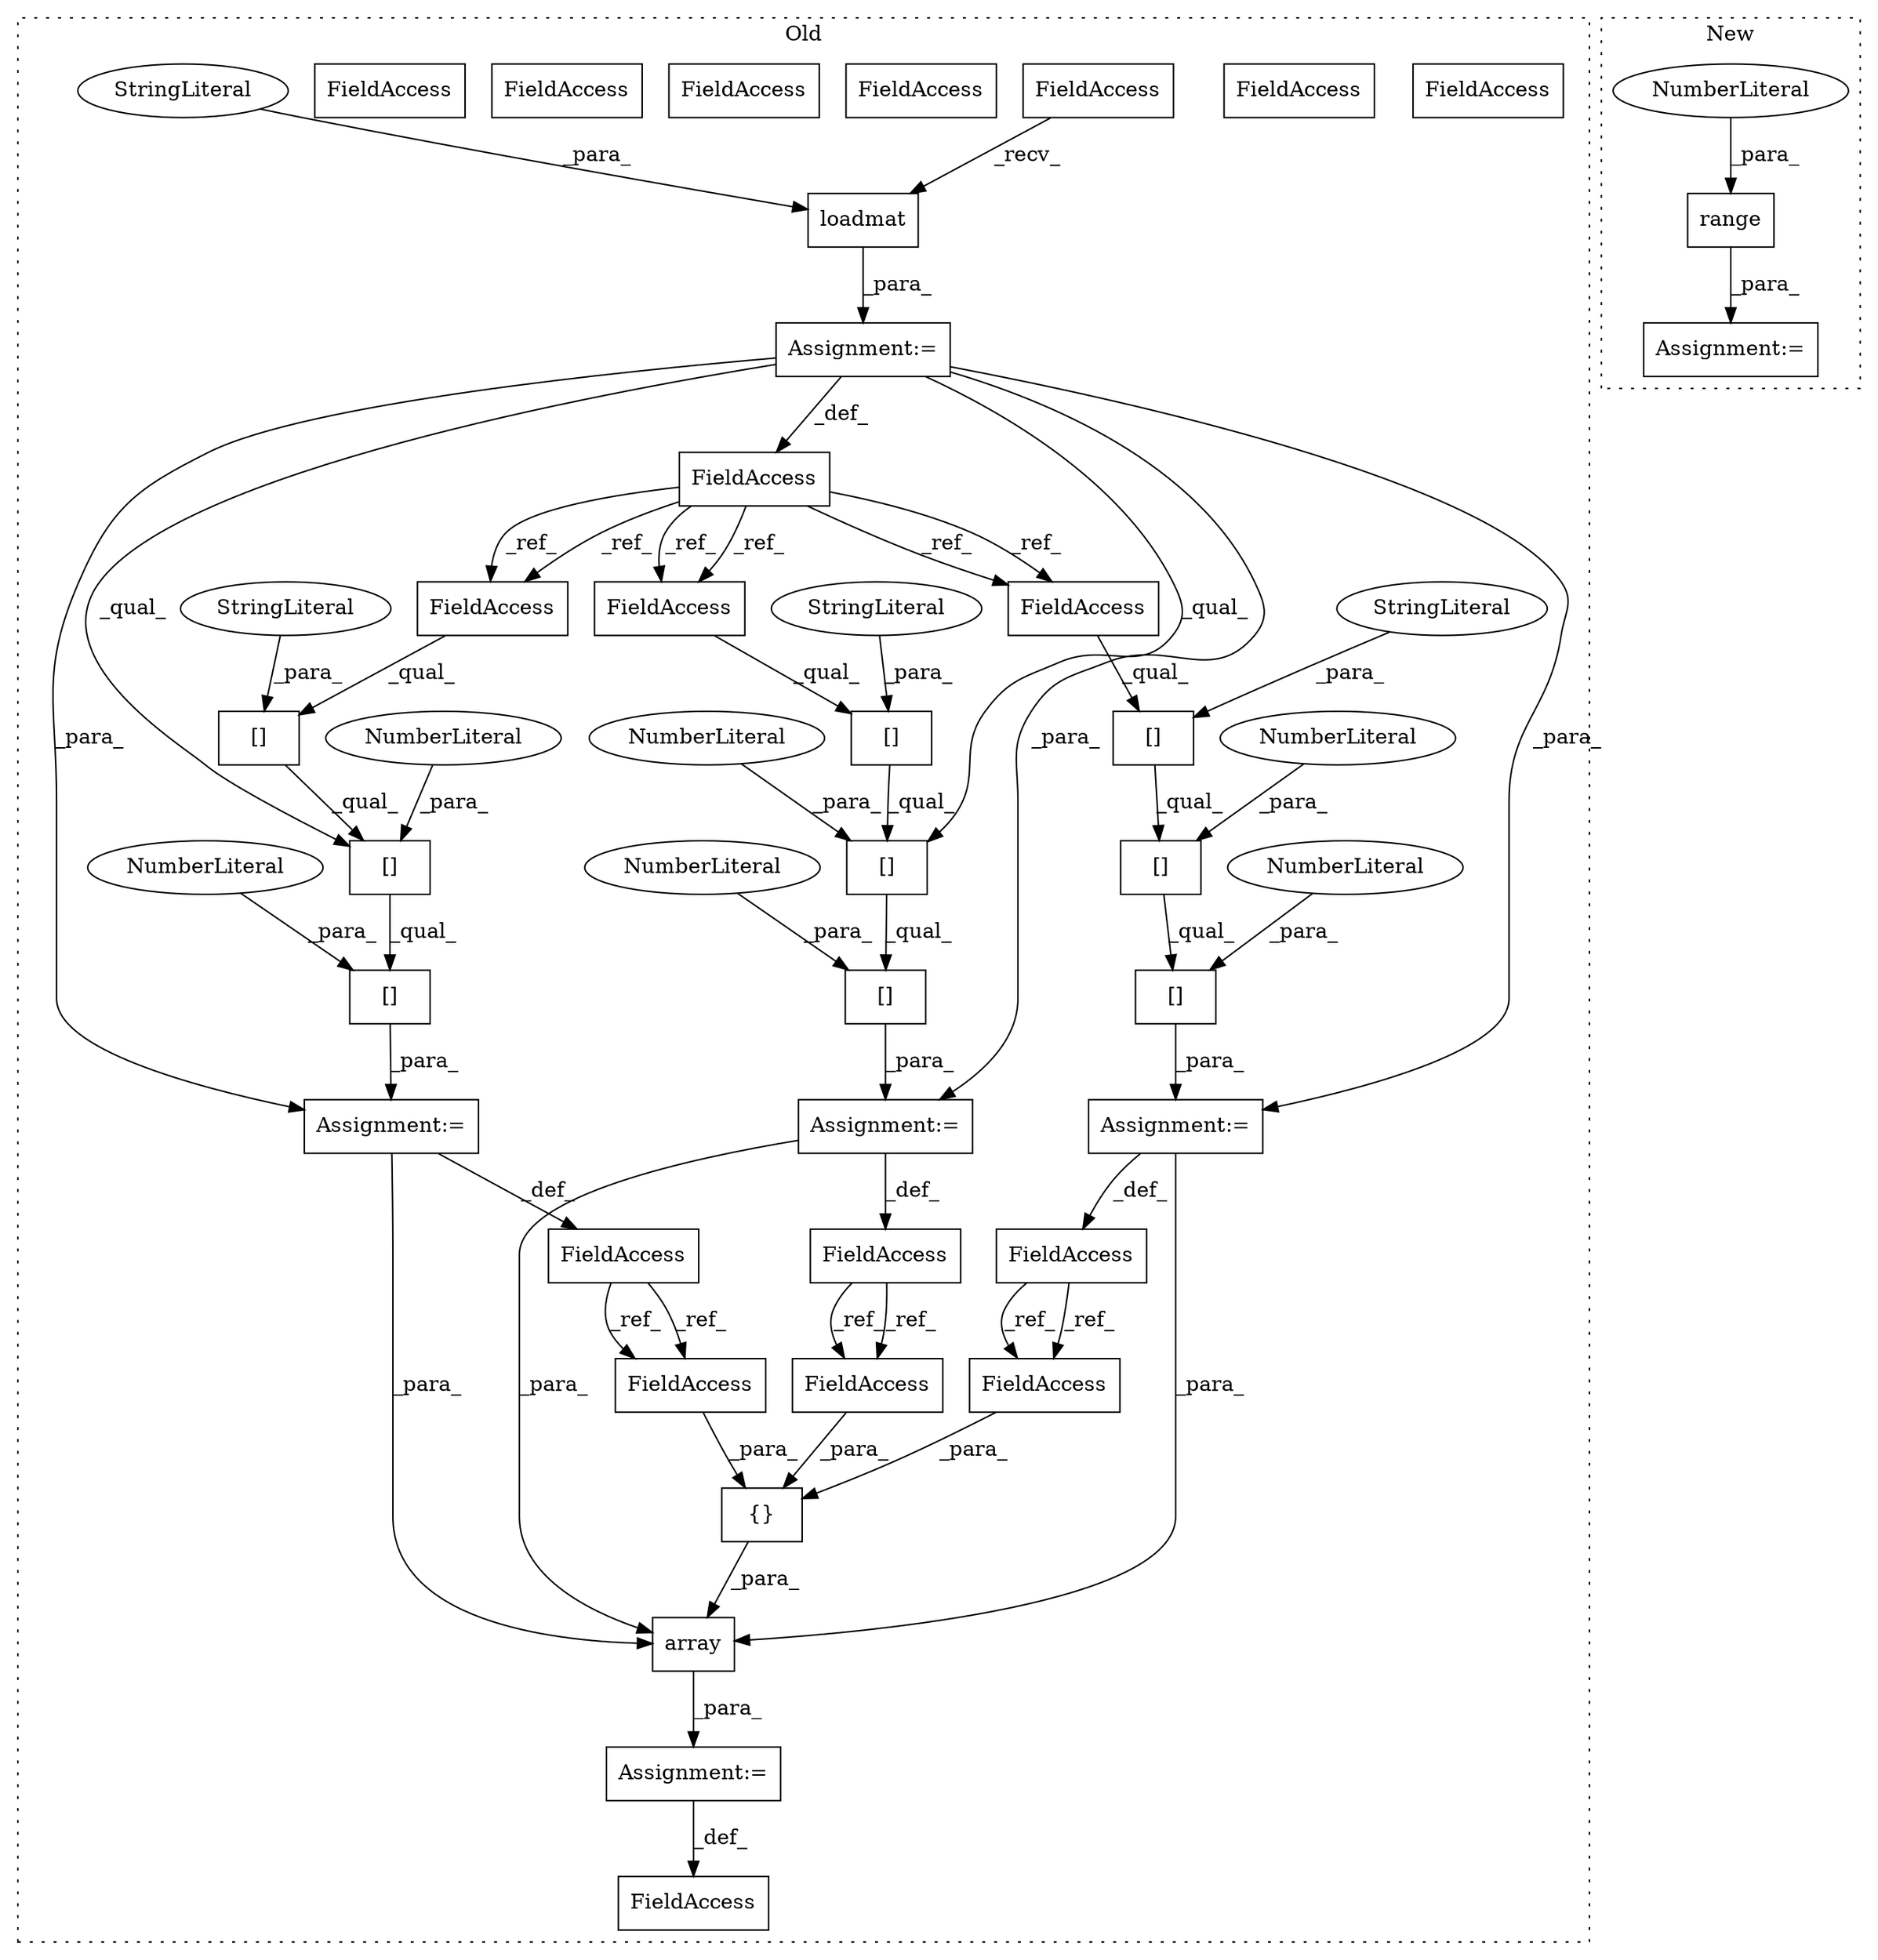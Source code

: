 digraph G {
subgraph cluster0 {
1 [label="loadmat" a="32" s="6693,6734" l="8,1" shape="box"];
3 [label="[]" a="2" s="6789,6803" l="5,1" shape="box"];
5 [label="{}" a="4" s="6880,6912" l="1,1" shape="box"];
6 [label="[]" a="2" s="6827,6847" l="19,1" shape="box"];
7 [label="NumberLiteral" a="34" s="6846" l="1" shape="ellipse"];
8 [label="[]" a="2" s="6751,6771" l="19,1" shape="box"];
9 [label="NumberLiteral" a="34" s="6770" l="1" shape="ellipse"];
10 [label="[]" a="2" s="6789,6806" l="16,1" shape="box"];
11 [label="NumberLiteral" a="34" s="6805" l="1" shape="ellipse"];
12 [label="[]" a="2" s="6827,6841" l="5,1" shape="box"];
13 [label="array" a="32" s="6865,6913" l="6,1" shape="box"];
14 [label="[]" a="2" s="6827,6844" l="16,1" shape="box"];
15 [label="NumberLiteral" a="34" s="6843" l="1" shape="ellipse"];
16 [label="[]" a="2" s="6751,6768" l="16,1" shape="box"];
17 [label="NumberLiteral" a="34" s="6767" l="1" shape="ellipse"];
18 [label="[]" a="2" s="6789,6809" l="19,1" shape="box"];
19 [label="NumberLiteral" a="34" s="6808" l="1" shape="ellipse"];
20 [label="[]" a="2" s="6751,6765" l="5,1" shape="box"];
21 [label="FieldAccess" a="22" s="6891" l="10" shape="box"];
22 [label="FieldAccess" a="22" s="6778" l="10" shape="box"];
23 [label="FieldAccess" a="22" s="6741" l="9" shape="box"];
24 [label="FieldAccess" a="22" s="6902" l="10" shape="box"];
25 [label="FieldAccess" a="22" s="6684" l="5" shape="box"];
26 [label="FieldAccess" a="22" s="6854" l="4" shape="box"];
27 [label="FieldAccess" a="22" s="6816" l="10" shape="box"];
28 [label="FieldAccess" a="22" s="6827" l="4" shape="box"];
29 [label="FieldAccess" a="22" s="6751" l="4" shape="box"];
30 [label="FieldAccess" a="22" s="6679" l="4" shape="box"];
31 [label="FieldAccess" a="22" s="6789" l="4" shape="box"];
32 [label="FieldAccess" a="22" s="6881" l="9" shape="box"];
33 [label="StringLiteral" a="45" s="6794" l="9" shape="ellipse"];
34 [label="StringLiteral" a="45" s="6701" l="33" shape="ellipse"];
35 [label="Assignment:=" a="7" s="6788" l="1" shape="box"];
36 [label="StringLiteral" a="45" s="6756" l="9" shape="ellipse"];
37 [label="Assignment:=" a="7" s="6683" l="1" shape="box"];
38 [label="StringLiteral" a="45" s="6832" l="9" shape="ellipse"];
39 [label="Assignment:=" a="7" s="6858" l="1" shape="box"];
40 [label="Assignment:=" a="7" s="6826" l="1" shape="box"];
41 [label="Assignment:=" a="7" s="6750" l="1" shape="box"];
43 [label="FieldAccess" a="22" s="6891" l="10" shape="box"];
44 [label="FieldAccess" a="22" s="6902" l="10" shape="box"];
45 [label="FieldAccess" a="22" s="6881" l="9" shape="box"];
46 [label="FieldAccess" a="22" s="6751" l="4" shape="box"];
47 [label="FieldAccess" a="22" s="6827" l="4" shape="box"];
48 [label="FieldAccess" a="22" s="6789" l="4" shape="box"];
label = "Old";
style="dotted";
}
subgraph cluster1 {
2 [label="range" a="32" s="7294,7301" l="6,1" shape="box"];
4 [label="NumberLiteral" a="34" s="7300" l="1" shape="ellipse"];
42 [label="Assignment:=" a="7" s="7283" l="28" shape="box"];
label = "New";
style="dotted";
}
1 -> 37 [label="_para_"];
2 -> 42 [label="_para_"];
3 -> 10 [label="_qual_"];
4 -> 2 [label="_para_"];
5 -> 13 [label="_para_"];
6 -> 40 [label="_para_"];
7 -> 6 [label="_para_"];
8 -> 41 [label="_para_"];
9 -> 8 [label="_para_"];
10 -> 18 [label="_qual_"];
11 -> 10 [label="_para_"];
12 -> 14 [label="_qual_"];
13 -> 39 [label="_para_"];
14 -> 6 [label="_qual_"];
15 -> 14 [label="_para_"];
16 -> 8 [label="_qual_"];
17 -> 16 [label="_para_"];
18 -> 35 [label="_para_"];
19 -> 18 [label="_para_"];
20 -> 16 [label="_qual_"];
22 -> 43 [label="_ref_"];
22 -> 43 [label="_ref_"];
23 -> 45 [label="_ref_"];
23 -> 45 [label="_ref_"];
25 -> 1 [label="_recv_"];
27 -> 44 [label="_ref_"];
27 -> 44 [label="_ref_"];
30 -> 46 [label="_ref_"];
30 -> 46 [label="_ref_"];
30 -> 47 [label="_ref_"];
30 -> 47 [label="_ref_"];
30 -> 48 [label="_ref_"];
30 -> 48 [label="_ref_"];
33 -> 3 [label="_para_"];
34 -> 1 [label="_para_"];
35 -> 22 [label="_def_"];
35 -> 13 [label="_para_"];
36 -> 20 [label="_para_"];
37 -> 40 [label="_para_"];
37 -> 10 [label="_qual_"];
37 -> 14 [label="_qual_"];
37 -> 30 [label="_def_"];
37 -> 41 [label="_para_"];
37 -> 35 [label="_para_"];
38 -> 12 [label="_para_"];
39 -> 26 [label="_def_"];
40 -> 27 [label="_def_"];
40 -> 13 [label="_para_"];
41 -> 13 [label="_para_"];
41 -> 23 [label="_def_"];
43 -> 5 [label="_para_"];
44 -> 5 [label="_para_"];
45 -> 5 [label="_para_"];
46 -> 20 [label="_qual_"];
47 -> 12 [label="_qual_"];
48 -> 3 [label="_qual_"];
}